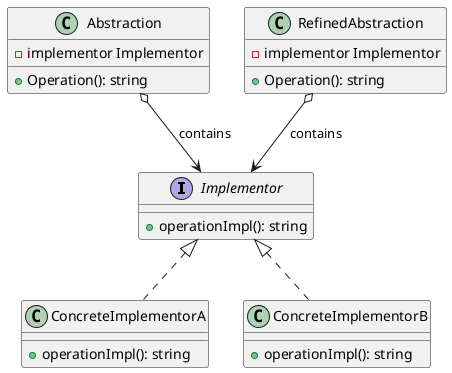 @startuml BridgePattern

interface Implementor {
    + operationImpl(): string
}

class ConcreteImplementorA {
    + operationImpl(): string
}

class ConcreteImplementorB {
    + operationImpl(): string
}

class Abstraction {
    - implementor Implementor
    + Operation(): string
}

class RefinedAbstraction {
    - implementor Implementor
    + Operation(): string
}

Implementor <|.. ConcreteImplementorA
Implementor <|.. ConcreteImplementorB
Abstraction o--> Implementor : contains
RefinedAbstraction o--> Implementor : contains

@enduml
